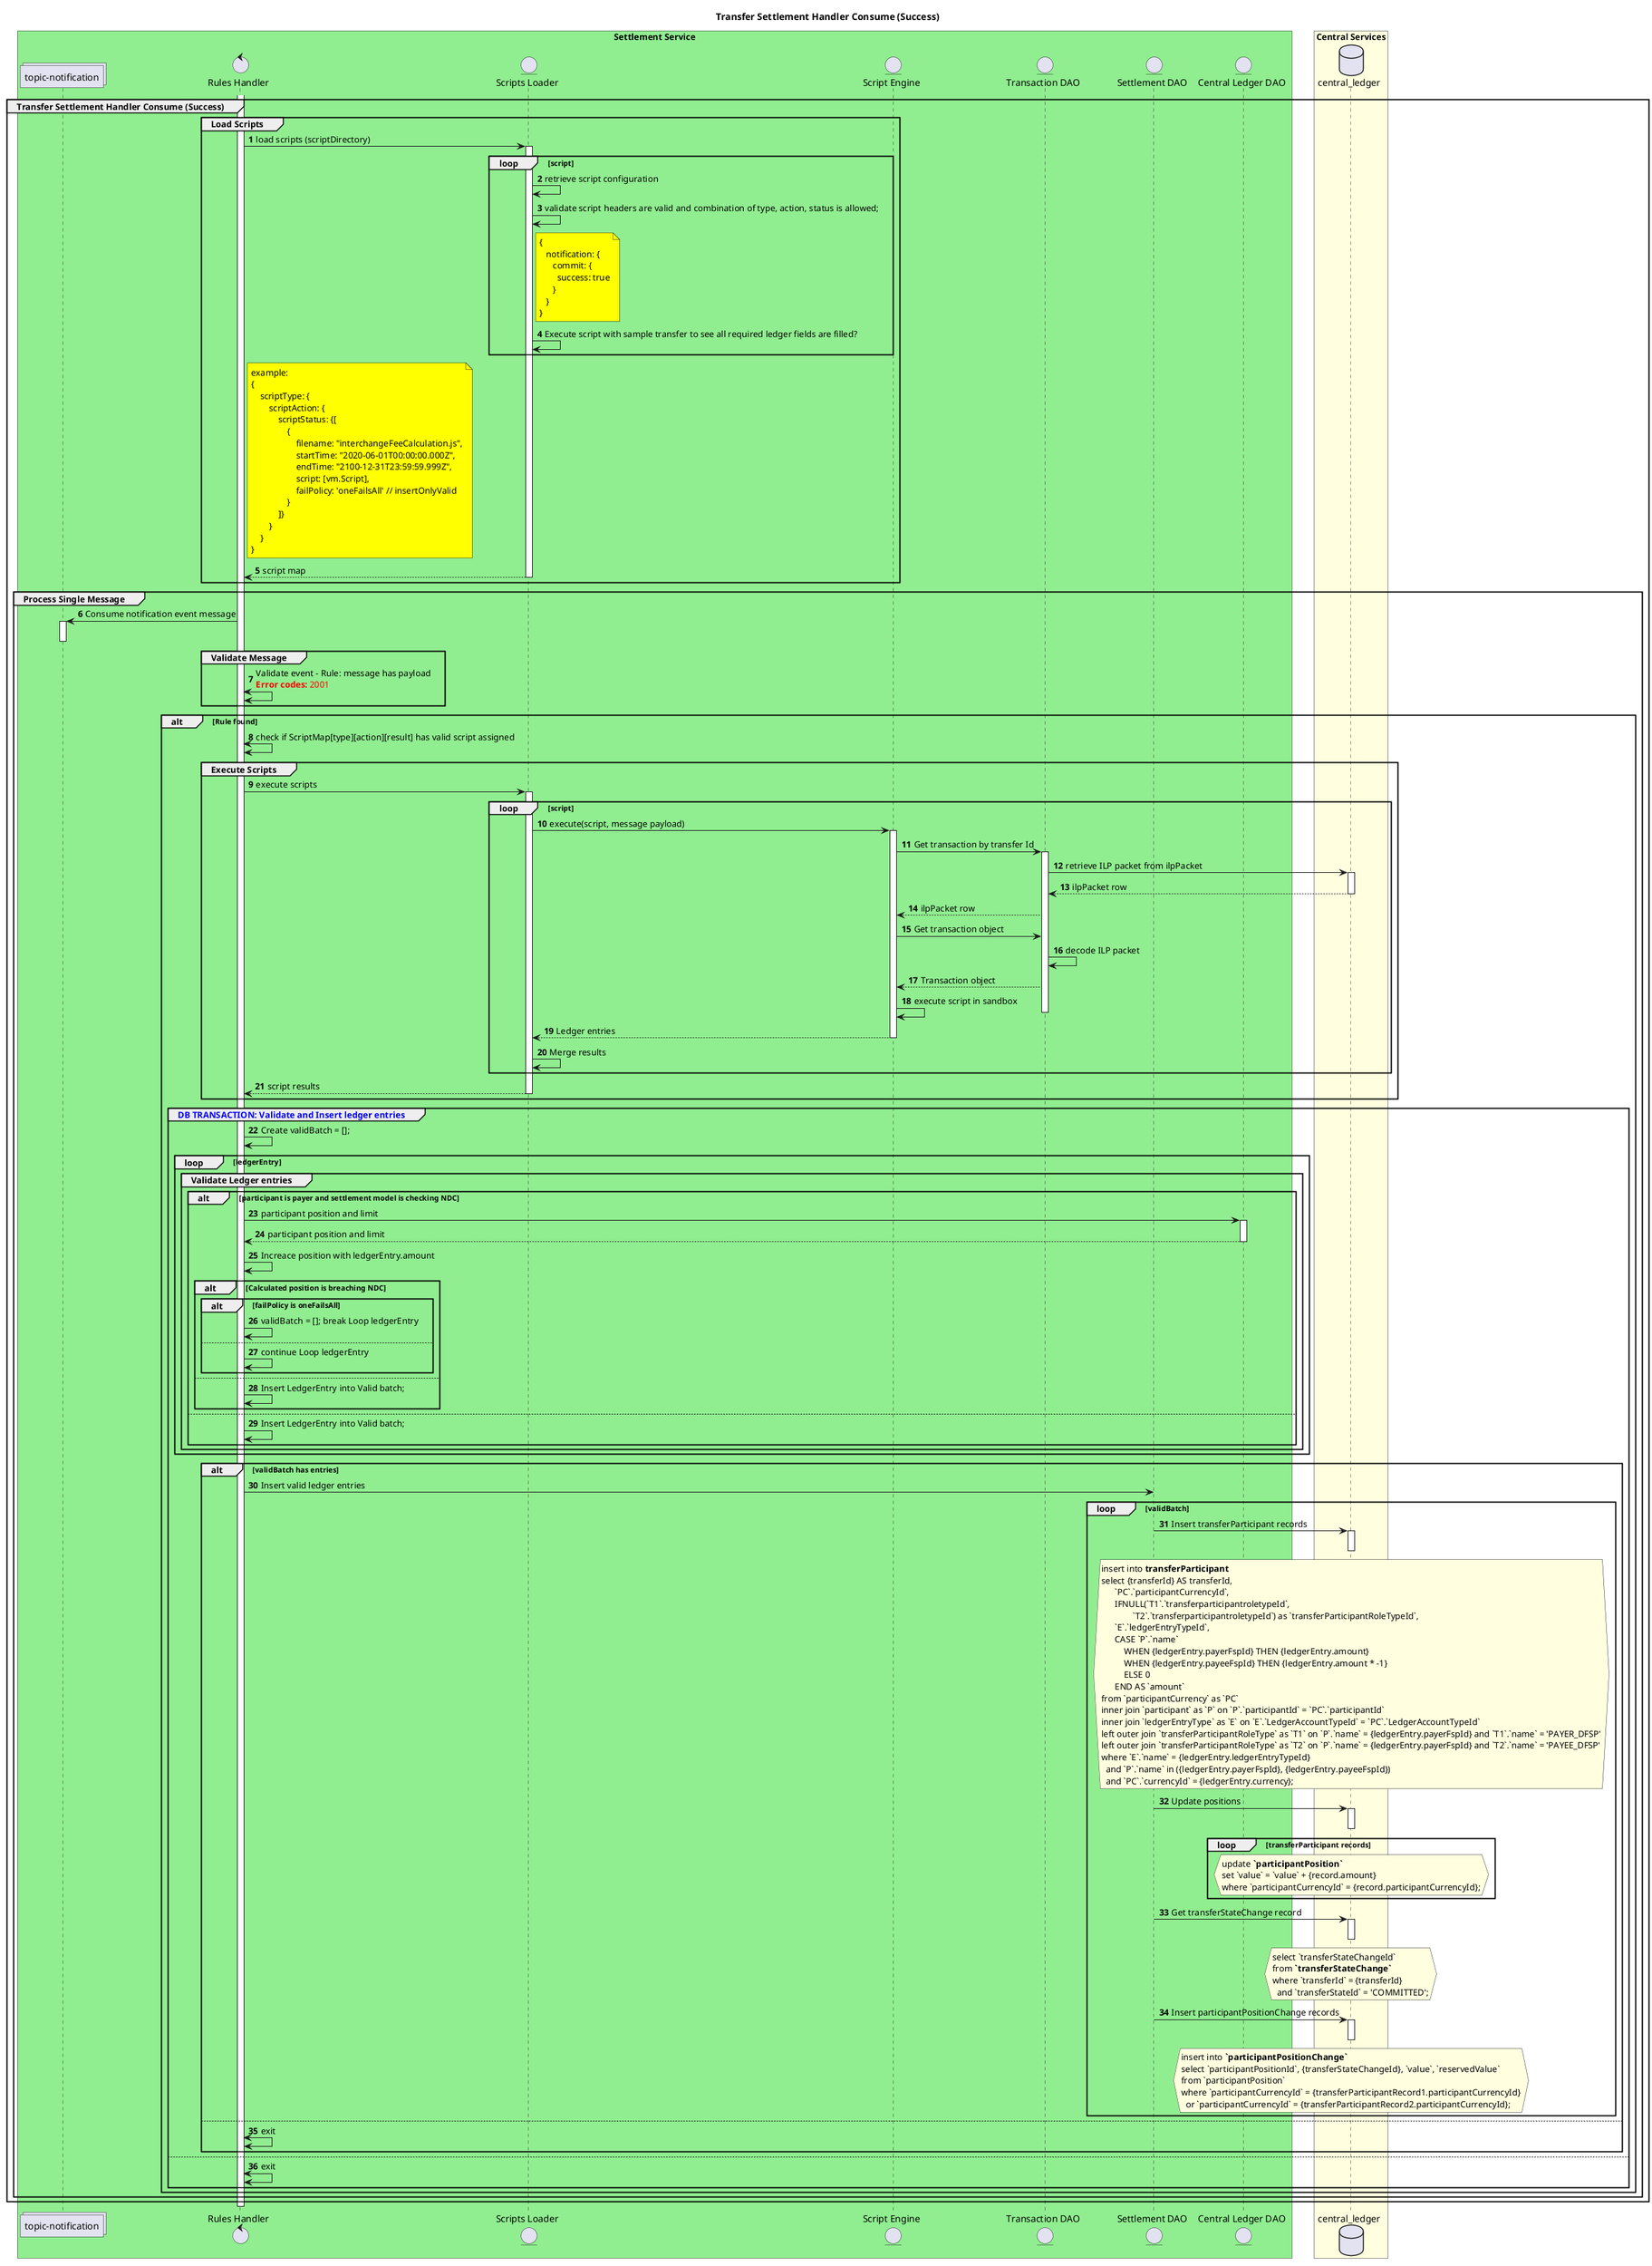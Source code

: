 /'*****
 License
 --------------
 Copyright © 2017 Bill & Melinda Gates Foundation
 The Mojaloop files are made available by the Bill & Melinda Gates Foundation under the Apache License, Version 2.0 (the "License") and you may not use these files except in compliance with the License. You may obtain a copy of the License at
 http://www.apache.org/licenses/LICENSE-2.0
 Unless required by applicable law or agreed to in writing, the Mojaloop files are distributed on an "AS IS" BASIS, WITHOUT WARRANTIES OR CONDITIONS OF ANY KIND, either express or implied. See the License for the specific language governing permissions and limitations under the License.
 Contributors
 --------------
 This is the official list of the Mojaloop project contributors for this file.
 Names of the original copyright holders (individuals or organizations)
 should be listed with a '*' in the first column. People who have
 contributed from an organization can be listed under the organization
 that actually holds the copyright for their contributions (see the
 Gates Foundation organization for an example). Those individuals should have
 their names indented and be marked with a '-'. Email address can be added
 optionally within square brackets <email>.
 * Gates Foundation
 - Name Surname <name.surname@gatesfoundation.com>

 * Neal Donnan <neal.donnan@modusbox.com>
 * Valentin Genev <valentin.genev@modusbox.com>
 --------------
 ******'/

@startuml
' declare title
title Transfer Settlement Handler Consume (Success)
autonumber
' Actor Keys:
'   boundary - APIs/Interfaces, etc
'   collections - Kafka Topics
'   control - Kafka Consumers
'   entity - Database Access Objects
'   database - Database Persistance Store

' declare actors
collections "topic-notification" as TOPIC_NOTIFICATION
control "Rules Handler" as RULES_HANDLER
database "central_ledger" as DB
entity "Scripts Loader" as SCRIPTS_LOADER
entity "Script Engine" as SCRIPT_ENGINE
entity "Transaction DAO" as TRANSACTION_DAO
entity "Settlement DAO" as SETTLEMENT_DAO
entity "Central Ledger DAO" as CENTRAL_LEDGER_DAO

box "Settlement Service" #LightGreen
    participant TOPIC_NOTIFICATION
    participant RULES_HANDLER
    participant SCRIPTS_LOADER
    participant SCRIPT_ENGINE
    participant TRANSACTION_DAO
    participant SETTLEMENT_DAO
    participant CENTRAL_LEDGER_DAO
end box

box "Central Services" #lightyellow
    participant DB
end box

' start flow
activate RULES_HANDLER
group Transfer Settlement Handler Consume (Success)
    group Load Scripts
        RULES_HANDLER -> SCRIPTS_LOADER: load scripts (scriptDirectory)
        activate SCRIPTS_LOADER
        loop script
            SCRIPTS_LOADER -> SCRIPTS_LOADER: retrieve script configuration
            SCRIPTS_LOADER -> SCRIPTS_LOADER: validate script headers are valid and combination of type, action, status is allowed;
            note right of SCRIPTS_LOADER #yellow
                { 
                   notification: {
                      commit: {
                        success: true
                      }
                   }
                } 
            end note
            SCRIPTS_LOADER -> SCRIPTS_LOADER: Execute script with sample transfer to see all required ledger fields are filled?
        end
        note right of RULES_HANDLER #yellow
            example:
            {
                scriptType: {
                    scriptAction: {
                        scriptStatus: {[
                            {
                                filename: "interchangeFeeCalculation.js",
                                startTime: "2020-06-01T00:00:00.000Z",
                                endTime: "2100-12-31T23:59:59.999Z",
                                script: [vm.Script],
                                failPolicy: 'oneFailsAll' // insertOnlyValid
                            }
                        ]}
                    }
                }
            }
        end note
        SCRIPTS_LOADER --> RULES_HANDLER: script map
        deactivate SCRIPTS_LOADER
    end
    group Process Single Message
        TOPIC_NOTIFICATION <- RULES_HANDLER: Consume notification event message
        activate TOPIC_NOTIFICATION
        deactivate TOPIC_NOTIFICATION
        group Validate Message
            RULES_HANDLER <-> RULES_HANDLER: Validate event - Rule: message has payload\n<color #FF0000><b>Error codes:</b> 2001</color>
        end
        alt Rule found
            RULES_HANDLER <-> RULES_HANDLER: check if ScriptMap[type][action][result] has valid script assigned
            group Execute Scripts
                RULES_HANDLER -> SCRIPTS_LOADER: execute scripts
                activate SCRIPTS_LOADER
                loop script
                    SCRIPTS_LOADER -> SCRIPT_ENGINE: execute(script, message payload)
                    activate SCRIPT_ENGINE
                    SCRIPT_ENGINE -> TRANSACTION_DAO: Get transaction by transfer Id
                    activate TRANSACTION_DAO
                    TRANSACTION_DAO -> DB: retrieve ILP packet from ilpPacket
                    activate DB
                    DB --> TRANSACTION_DAO: ilpPacket row
                    deactivate DB
                    TRANSACTION_DAO --> SCRIPT_ENGINE: ilpPacket row
                    SCRIPT_ENGINE -> TRANSACTION_DAO: Get transaction object
                    TRANSACTION_DAO -> TRANSACTION_DAO: decode ILP packet
                    TRANSACTION_DAO --> SCRIPT_ENGINE: Transaction object
                    SCRIPT_ENGINE -> SCRIPT_ENGINE: execute script in sandbox
                    deactivate
                    SCRIPT_ENGINE --> SCRIPTS_LOADER: Ledger entries
                    deactivate SCRIPT_ENGINE
                    SCRIPTS_LOADER -> SCRIPTS_LOADER: Merge results
                end
                SCRIPTS_LOADER --> RULES_HANDLER: script results
                deactivate SCRIPTS_LOADER
            end
                group <color #blue>DB TRANSACTION: Validate and Insert ledger entries</color>
                    RULES_HANDLER -> RULES_HANDLER: Create validBatch = []; 
                    loop ledgerEntry
                        group Validate Ledger entries
                            alt participant is payer and settlement model is checking NDC 
                                RULES_HANDLER -> CENTRAL_LEDGER_DAO: participant position and limit
                                activate CENTRAL_LEDGER_DAO
                                CENTRAL_LEDGER_DAO --> RULES_HANDLER: participant position and limit
                                deactivate CENTRAL_LEDGER_DAO
                                RULES_HANDLER -> RULES_HANDLER: Increace position with ledgerEntry.amount
                                alt Calculated position is breaching NDC
                                    alt failPolicy is oneFailsAll
                                        RULES_HANDLER -> RULES_HANDLER: validBatch = []; break Loop ledgerEntry
                                    else
                                        RULES_HANDLER -> RULES_HANDLER: continue Loop ledgerEntry
                                    end
                                else    
                                    RULES_HANDLER -> RULES_HANDLER: Insert LedgerEntry into Valid batch;    
                                end
                            else
                                RULES_HANDLER -> RULES_HANDLER: Insert LedgerEntry into Valid batch;    
                            end
                        end
                    end
                    alt validBatch has entries
                        RULES_HANDLER -> SETTLEMENT_DAO: Insert valid ledger entries
                        loop validBatch
                            SETTLEMENT_DAO -> DB: Insert transferParticipant records
                            activate DB
                            deactivate DB
                            hnote over DB #lightyellow
                                insert into **transferParticipant**
                                select {transferId} AS transferId,
                                      `PC`.`participantCurrencyId`,
                                      IFNULL(`T1`.`transferparticipantroletypeId`,
                                              `T2`.`transferparticipantroletypeId`) as `transferParticipantRoleTypeId`,
                                      `E`.`ledgerEntryTypeId`,
                                      CASE `P`.`name`
                                          WHEN {ledgerEntry.payerFspId} THEN {ledgerEntry.amount}
                                          WHEN {ledgerEntry.payeeFspId} THEN {ledgerEntry.amount * -1}
                                          ELSE 0
                                      END AS `amount`
                                from `participantCurrency` as `PC`
                                inner join `participant` as `P` on `P`.`participantId` = `PC`.`participantId`
                                inner join `ledgerEntryType` as `E` on `E`.`LedgerAccountTypeId` = `PC`.`LedgerAccountTypeId`
                                left outer join `transferParticipantRoleType` as `T1` on `P`.`name` = {ledgerEntry.payerFspId} and `T1`.`name` = 'PAYER_DFSP'
                                left outer join `transferParticipantRoleType` as `T2` on `P`.`name` = {ledgerEntry.payerFspId} and `T2`.`name` = 'PAYEE_DFSP'
                                where `E`.`name` = {ledgerEntry.ledgerEntryTypeId}
                                  and `P`.`name` in ({ledgerEntry.payerFspId}, {ledgerEntry.payeeFspId})
                                  and `PC`.`currencyId` = {ledgerEntry.currency};
                            end hnote
                            SETTLEMENT_DAO -> DB: Update positions
                            activate DB
                            deactivate DB
                            loop transferParticipant records
                                hnote over DB #lightyellow
                                    update **`participantPosition`**
                                    set `value` = `value` + {record.amount}
                                    where `participantCurrencyId` = {record.participantCurrencyId};
                                end hnote
                            end
                            SETTLEMENT_DAO -> DB: Get transferStateChange record
                            activate DB
                            deactivate DB
                            hnote over DB #lightyellow
                                select `transferStateChangeId`
                                from **`transferStateChange`**
                                where `transferId` = {transferId}
                                  and `transferStateId` = 'COMMITTED';
                            end hnote
                            SETTLEMENT_DAO -> DB: Insert participantPositionChange records
                            activate DB
                            deactivate DB
                            hnote over DB #lightyellow
                                insert into **`participantPositionChange`**
                                select `participantPositionId`, {transferStateChangeId}, `value`, `reservedValue`
                                from `participantPosition`
                                where `participantCurrencyId` = {transferParticipantRecord1.participantCurrencyId}
                                  or `participantCurrencyId` = {transferParticipantRecord2.participantCurrencyId};
                            end hnote
                        end
                    else
                        RULES_HANDLER <-> RULES_HANDLER: exit    
                    end
        else
            RULES_HANDLER <-> RULES_HANDLER: exit    
        end
    end
  end    
end
deactivate RULES_HANDLER
@enduml
